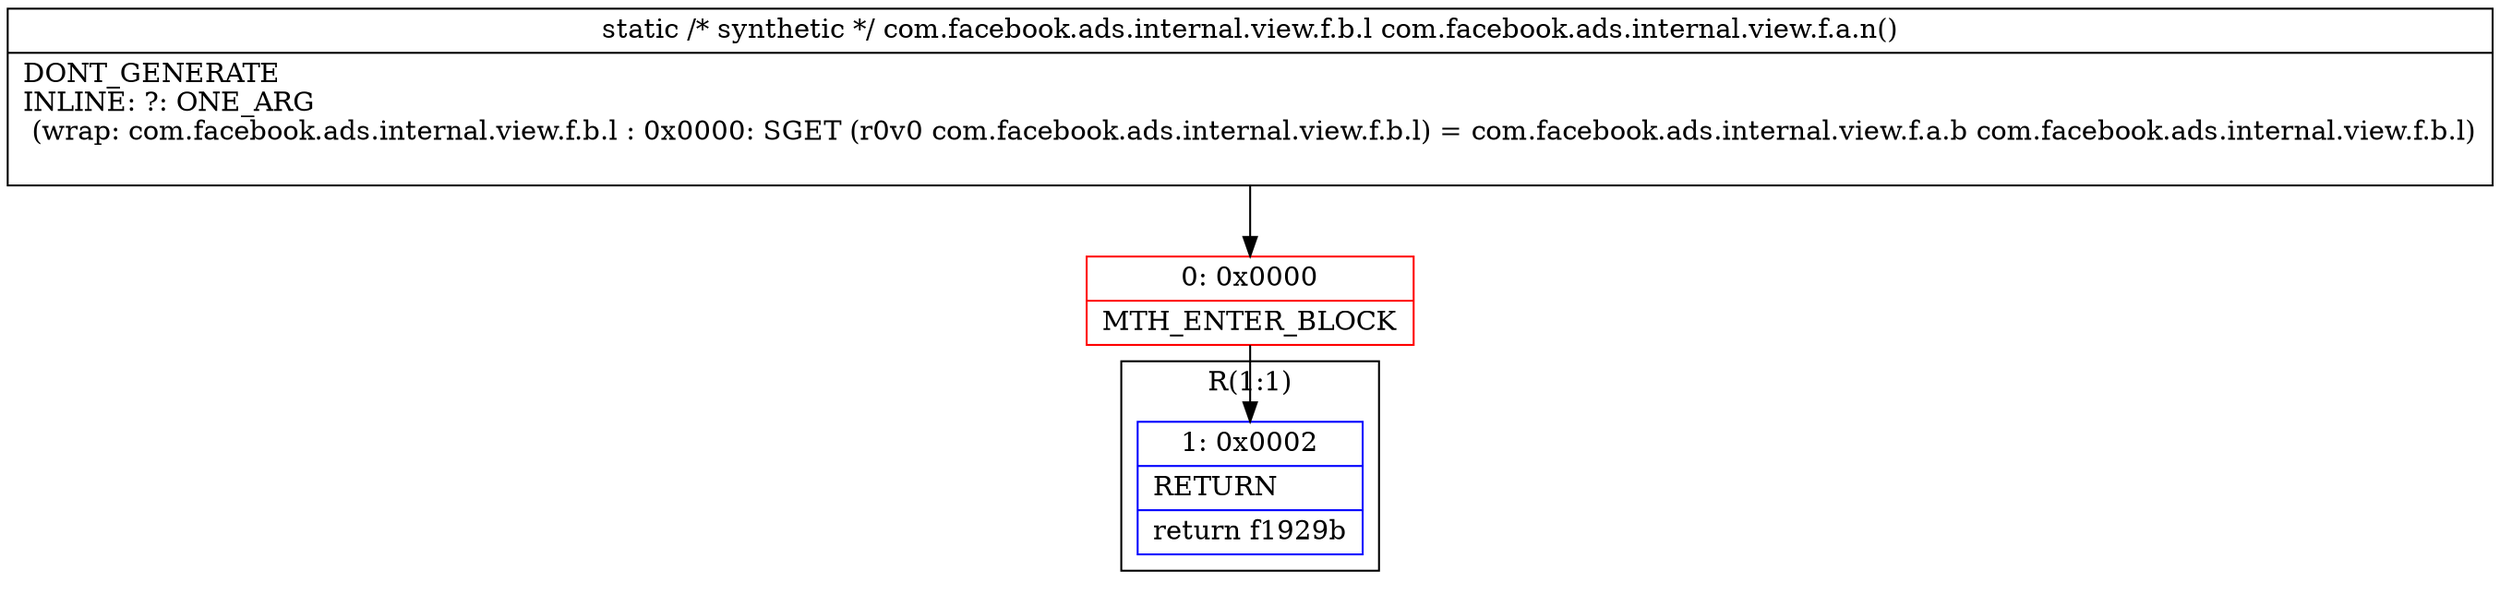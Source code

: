 digraph "CFG forcom.facebook.ads.internal.view.f.a.n()Lcom\/facebook\/ads\/internal\/view\/f\/b\/l;" {
subgraph cluster_Region_1419820422 {
label = "R(1:1)";
node [shape=record,color=blue];
Node_1 [shape=record,label="{1\:\ 0x0002|RETURN\l|return f1929b\l}"];
}
Node_0 [shape=record,color=red,label="{0\:\ 0x0000|MTH_ENTER_BLOCK\l}"];
MethodNode[shape=record,label="{static \/* synthetic *\/ com.facebook.ads.internal.view.f.b.l com.facebook.ads.internal.view.f.a.n()  | DONT_GENERATE\lINLINE: ?: ONE_ARG  \l  (wrap: com.facebook.ads.internal.view.f.b.l : 0x0000: SGET  (r0v0 com.facebook.ads.internal.view.f.b.l) =  com.facebook.ads.internal.view.f.a.b com.facebook.ads.internal.view.f.b.l)\l\l}"];
MethodNode -> Node_0;
Node_0 -> Node_1;
}

